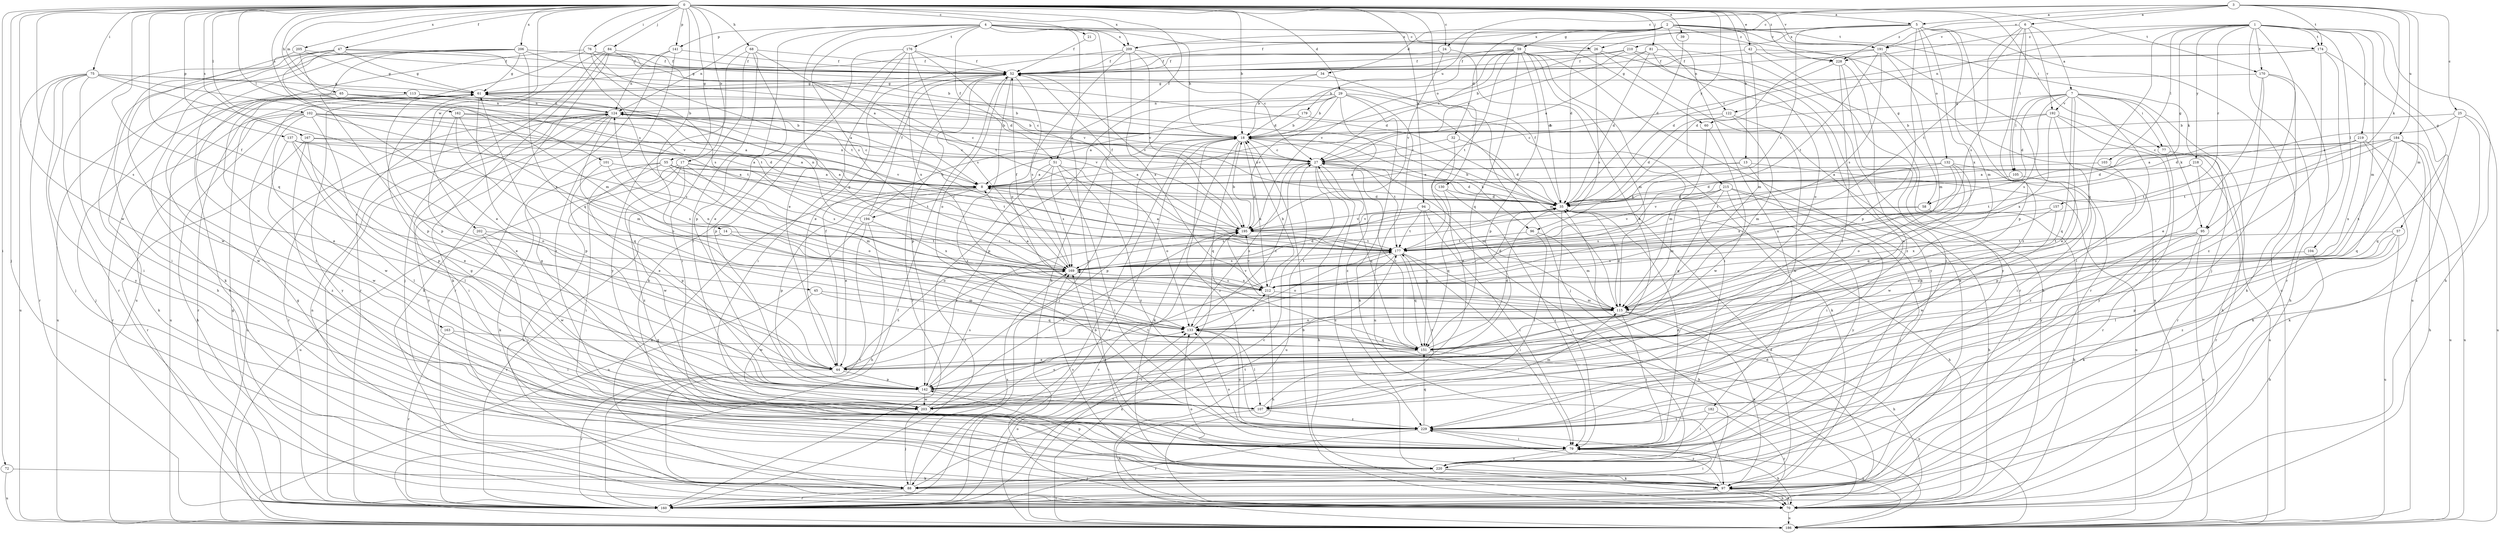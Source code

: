 strict digraph  {
0;
1;
2;
3;
4;
5;
6;
7;
8;
13;
14;
17;
18;
21;
24;
25;
26;
27;
29;
32;
34;
35;
39;
42;
44;
45;
47;
51;
52;
55;
57;
58;
59;
60;
61;
65;
68;
70;
72;
75;
76;
77;
79;
81;
84;
88;
94;
95;
96;
97;
101;
102;
103;
104;
105;
107;
113;
115;
122;
124;
130;
132;
133;
137;
141;
142;
151;
157;
160;
162;
163;
167;
169;
170;
174;
176;
177;
179;
182;
184;
186;
191;
192;
194;
195;
202;
203;
205;
206;
209;
210;
212;
215;
218;
219;
220;
228;
229;
0 -> 5  [label=a];
0 -> 13  [label=b];
0 -> 14  [label=b];
0 -> 17  [label=b];
0 -> 18  [label=b];
0 -> 21  [label=c];
0 -> 24  [label=c];
0 -> 29  [label=d];
0 -> 39  [label=e];
0 -> 42  [label=e];
0 -> 45  [label=f];
0 -> 47  [label=f];
0 -> 51  [label=f];
0 -> 55  [label=g];
0 -> 65  [label=h];
0 -> 68  [label=h];
0 -> 72  [label=i];
0 -> 75  [label=i];
0 -> 76  [label=i];
0 -> 77  [label=i];
0 -> 81  [label=j];
0 -> 84  [label=j];
0 -> 88  [label=j];
0 -> 94  [label=k];
0 -> 101  [label=l];
0 -> 102  [label=l];
0 -> 113  [label=m];
0 -> 130  [label=o];
0 -> 137  [label=p];
0 -> 141  [label=p];
0 -> 151  [label=q];
0 -> 162  [label=s];
0 -> 163  [label=s];
0 -> 167  [label=s];
0 -> 169  [label=s];
0 -> 170  [label=t];
0 -> 191  [label=v];
0 -> 202  [label=w];
0 -> 203  [label=w];
0 -> 205  [label=x];
0 -> 206  [label=x];
0 -> 209  [label=x];
0 -> 215  [label=y];
0 -> 228  [label=z];
1 -> 57  [label=g];
1 -> 58  [label=g];
1 -> 70  [label=h];
1 -> 88  [label=j];
1 -> 103  [label=l];
1 -> 104  [label=l];
1 -> 115  [label=m];
1 -> 122  [label=n];
1 -> 151  [label=q];
1 -> 157  [label=r];
1 -> 160  [label=r];
1 -> 170  [label=t];
1 -> 174  [label=t];
1 -> 218  [label=y];
1 -> 219  [label=y];
1 -> 228  [label=z];
2 -> 32  [label=d];
2 -> 34  [label=d];
2 -> 35  [label=d];
2 -> 58  [label=g];
2 -> 59  [label=g];
2 -> 95  [label=k];
2 -> 174  [label=t];
2 -> 179  [label=u];
2 -> 182  [label=u];
2 -> 191  [label=v];
2 -> 209  [label=x];
2 -> 228  [label=z];
3 -> 5  [label=a];
3 -> 6  [label=a];
3 -> 24  [label=c];
3 -> 25  [label=c];
3 -> 26  [label=c];
3 -> 95  [label=k];
3 -> 115  [label=m];
3 -> 174  [label=t];
3 -> 184  [label=u];
3 -> 191  [label=v];
4 -> 18  [label=b];
4 -> 26  [label=c];
4 -> 44  [label=e];
4 -> 51  [label=f];
4 -> 60  [label=g];
4 -> 70  [label=h];
4 -> 122  [label=n];
4 -> 124  [label=n];
4 -> 141  [label=p];
4 -> 142  [label=p];
4 -> 169  [label=s];
4 -> 176  [label=t];
4 -> 209  [label=x];
4 -> 220  [label=y];
5 -> 52  [label=f];
5 -> 115  [label=m];
5 -> 132  [label=o];
5 -> 142  [label=p];
5 -> 177  [label=t];
5 -> 186  [label=u];
5 -> 209  [label=x];
5 -> 210  [label=x];
5 -> 212  [label=x];
5 -> 228  [label=z];
5 -> 229  [label=z];
6 -> 7  [label=a];
6 -> 105  [label=l];
6 -> 142  [label=p];
6 -> 169  [label=s];
6 -> 177  [label=t];
6 -> 191  [label=v];
6 -> 192  [label=v];
7 -> 35  [label=d];
7 -> 44  [label=e];
7 -> 60  [label=g];
7 -> 70  [label=h];
7 -> 77  [label=i];
7 -> 95  [label=k];
7 -> 105  [label=l];
7 -> 107  [label=l];
7 -> 151  [label=q];
7 -> 169  [label=s];
7 -> 192  [label=v];
8 -> 35  [label=d];
8 -> 44  [label=e];
8 -> 124  [label=n];
8 -> 142  [label=p];
8 -> 194  [label=v];
13 -> 8  [label=a];
13 -> 79  [label=i];
13 -> 96  [label=k];
13 -> 186  [label=u];
14 -> 133  [label=o];
14 -> 160  [label=r];
14 -> 177  [label=t];
17 -> 8  [label=a];
17 -> 70  [label=h];
17 -> 115  [label=m];
17 -> 177  [label=t];
17 -> 186  [label=u];
17 -> 203  [label=w];
17 -> 229  [label=z];
18 -> 27  [label=c];
18 -> 96  [label=k];
18 -> 97  [label=k];
18 -> 142  [label=p];
18 -> 151  [label=q];
18 -> 160  [label=r];
18 -> 177  [label=t];
18 -> 212  [label=x];
18 -> 229  [label=z];
21 -> 52  [label=f];
24 -> 44  [label=e];
24 -> 52  [label=f];
24 -> 195  [label=v];
25 -> 18  [label=b];
25 -> 35  [label=d];
25 -> 151  [label=q];
25 -> 186  [label=u];
25 -> 229  [label=z];
26 -> 52  [label=f];
26 -> 61  [label=g];
26 -> 97  [label=k];
26 -> 160  [label=r];
26 -> 169  [label=s];
27 -> 8  [label=a];
27 -> 35  [label=d];
27 -> 70  [label=h];
27 -> 115  [label=m];
27 -> 124  [label=n];
27 -> 133  [label=o];
27 -> 151  [label=q];
27 -> 186  [label=u];
29 -> 18  [label=b];
29 -> 88  [label=j];
29 -> 97  [label=k];
29 -> 115  [label=m];
29 -> 124  [label=n];
29 -> 142  [label=p];
29 -> 186  [label=u];
29 -> 195  [label=v];
29 -> 229  [label=z];
32 -> 27  [label=c];
32 -> 35  [label=d];
32 -> 44  [label=e];
34 -> 18  [label=b];
34 -> 61  [label=g];
34 -> 88  [label=j];
35 -> 8  [label=a];
35 -> 18  [label=b];
35 -> 52  [label=f];
35 -> 70  [label=h];
35 -> 79  [label=i];
35 -> 124  [label=n];
35 -> 169  [label=s];
35 -> 195  [label=v];
39 -> 35  [label=d];
42 -> 52  [label=f];
42 -> 115  [label=m];
42 -> 186  [label=u];
42 -> 220  [label=y];
44 -> 52  [label=f];
44 -> 142  [label=p];
44 -> 160  [label=r];
44 -> 169  [label=s];
44 -> 195  [label=v];
45 -> 115  [label=m];
45 -> 151  [label=q];
45 -> 203  [label=w];
47 -> 35  [label=d];
47 -> 44  [label=e];
47 -> 52  [label=f];
47 -> 61  [label=g];
47 -> 70  [label=h];
47 -> 79  [label=i];
47 -> 160  [label=r];
51 -> 8  [label=a];
51 -> 79  [label=i];
51 -> 133  [label=o];
51 -> 160  [label=r];
51 -> 169  [label=s];
51 -> 229  [label=z];
52 -> 61  [label=g];
52 -> 133  [label=o];
52 -> 142  [label=p];
52 -> 160  [label=r];
52 -> 169  [label=s];
52 -> 195  [label=v];
52 -> 229  [label=z];
55 -> 8  [label=a];
55 -> 79  [label=i];
55 -> 97  [label=k];
55 -> 133  [label=o];
55 -> 142  [label=p];
55 -> 169  [label=s];
55 -> 177  [label=t];
57 -> 107  [label=l];
57 -> 142  [label=p];
57 -> 177  [label=t];
57 -> 186  [label=u];
57 -> 229  [label=z];
58 -> 70  [label=h];
58 -> 169  [label=s];
58 -> 195  [label=v];
59 -> 18  [label=b];
59 -> 27  [label=c];
59 -> 35  [label=d];
59 -> 52  [label=f];
59 -> 79  [label=i];
59 -> 97  [label=k];
59 -> 115  [label=m];
59 -> 142  [label=p];
59 -> 151  [label=q];
59 -> 177  [label=t];
59 -> 195  [label=v];
60 -> 115  [label=m];
60 -> 203  [label=w];
61 -> 124  [label=n];
61 -> 142  [label=p];
61 -> 160  [label=r];
61 -> 186  [label=u];
61 -> 195  [label=v];
61 -> 220  [label=y];
65 -> 27  [label=c];
65 -> 44  [label=e];
65 -> 124  [label=n];
65 -> 177  [label=t];
65 -> 203  [label=w];
68 -> 8  [label=a];
68 -> 44  [label=e];
68 -> 52  [label=f];
68 -> 79  [label=i];
68 -> 107  [label=l];
68 -> 220  [label=y];
70 -> 18  [label=b];
70 -> 97  [label=k];
70 -> 186  [label=u];
72 -> 97  [label=k];
72 -> 186  [label=u];
75 -> 61  [label=g];
75 -> 79  [label=i];
75 -> 88  [label=j];
75 -> 160  [label=r];
75 -> 177  [label=t];
75 -> 186  [label=u];
75 -> 195  [label=v];
75 -> 212  [label=x];
75 -> 220  [label=y];
76 -> 35  [label=d];
76 -> 52  [label=f];
76 -> 79  [label=i];
76 -> 142  [label=p];
76 -> 169  [label=s];
76 -> 177  [label=t];
77 -> 160  [label=r];
77 -> 186  [label=u];
79 -> 35  [label=d];
79 -> 70  [label=h];
79 -> 133  [label=o];
79 -> 169  [label=s];
79 -> 220  [label=y];
81 -> 8  [label=a];
81 -> 35  [label=d];
81 -> 52  [label=f];
81 -> 70  [label=h];
81 -> 220  [label=y];
84 -> 52  [label=f];
84 -> 70  [label=h];
84 -> 88  [label=j];
84 -> 97  [label=k];
84 -> 160  [label=r];
84 -> 177  [label=t];
88 -> 8  [label=a];
88 -> 79  [label=i];
88 -> 124  [label=n];
88 -> 160  [label=r];
88 -> 169  [label=s];
88 -> 177  [label=t];
94 -> 79  [label=i];
94 -> 151  [label=q];
94 -> 177  [label=t];
94 -> 195  [label=v];
94 -> 220  [label=y];
95 -> 79  [label=i];
95 -> 97  [label=k];
95 -> 133  [label=o];
95 -> 177  [label=t];
95 -> 186  [label=u];
96 -> 107  [label=l];
96 -> 115  [label=m];
96 -> 177  [label=t];
97 -> 35  [label=d];
97 -> 61  [label=g];
97 -> 70  [label=h];
97 -> 133  [label=o];
97 -> 160  [label=r];
97 -> 229  [label=z];
101 -> 8  [label=a];
101 -> 44  [label=e];
101 -> 169  [label=s];
102 -> 18  [label=b];
102 -> 27  [label=c];
102 -> 35  [label=d];
102 -> 70  [label=h];
102 -> 97  [label=k];
102 -> 142  [label=p];
102 -> 160  [label=r];
102 -> 169  [label=s];
102 -> 203  [label=w];
103 -> 8  [label=a];
103 -> 142  [label=p];
104 -> 70  [label=h];
104 -> 169  [label=s];
105 -> 35  [label=d];
105 -> 203  [label=w];
107 -> 61  [label=g];
107 -> 70  [label=h];
107 -> 115  [label=m];
107 -> 177  [label=t];
107 -> 229  [label=z];
113 -> 8  [label=a];
113 -> 18  [label=b];
113 -> 88  [label=j];
113 -> 124  [label=n];
113 -> 186  [label=u];
115 -> 35  [label=d];
115 -> 70  [label=h];
115 -> 79  [label=i];
115 -> 97  [label=k];
115 -> 124  [label=n];
115 -> 133  [label=o];
115 -> 195  [label=v];
122 -> 18  [label=b];
122 -> 35  [label=d];
122 -> 115  [label=m];
122 -> 203  [label=w];
124 -> 18  [label=b];
124 -> 79  [label=i];
124 -> 133  [label=o];
124 -> 160  [label=r];
124 -> 186  [label=u];
124 -> 195  [label=v];
124 -> 220  [label=y];
130 -> 35  [label=d];
130 -> 79  [label=i];
130 -> 151  [label=q];
132 -> 8  [label=a];
132 -> 133  [label=o];
132 -> 151  [label=q];
132 -> 177  [label=t];
132 -> 212  [label=x];
132 -> 220  [label=y];
133 -> 27  [label=c];
133 -> 107  [label=l];
133 -> 151  [label=q];
137 -> 8  [label=a];
137 -> 27  [label=c];
137 -> 44  [label=e];
137 -> 107  [label=l];
137 -> 133  [label=o];
137 -> 203  [label=w];
141 -> 52  [label=f];
141 -> 124  [label=n];
141 -> 160  [label=r];
141 -> 229  [label=z];
142 -> 107  [label=l];
142 -> 169  [label=s];
142 -> 203  [label=w];
151 -> 27  [label=c];
151 -> 35  [label=d];
151 -> 44  [label=e];
151 -> 186  [label=u];
157 -> 195  [label=v];
157 -> 203  [label=w];
157 -> 212  [label=x];
160 -> 18  [label=b];
160 -> 27  [label=c];
160 -> 35  [label=d];
160 -> 61  [label=g];
160 -> 124  [label=n];
160 -> 195  [label=v];
162 -> 8  [label=a];
162 -> 18  [label=b];
162 -> 44  [label=e];
162 -> 115  [label=m];
162 -> 151  [label=q];
163 -> 107  [label=l];
163 -> 151  [label=q];
163 -> 160  [label=r];
167 -> 8  [label=a];
167 -> 27  [label=c];
167 -> 107  [label=l];
167 -> 160  [label=r];
167 -> 229  [label=z];
169 -> 35  [label=d];
169 -> 52  [label=f];
169 -> 61  [label=g];
169 -> 177  [label=t];
169 -> 212  [label=x];
170 -> 44  [label=e];
170 -> 61  [label=g];
170 -> 70  [label=h];
170 -> 97  [label=k];
170 -> 229  [label=z];
174 -> 27  [label=c];
174 -> 52  [label=f];
174 -> 79  [label=i];
174 -> 186  [label=u];
174 -> 229  [label=z];
176 -> 52  [label=f];
176 -> 79  [label=i];
176 -> 97  [label=k];
176 -> 142  [label=p];
176 -> 169  [label=s];
176 -> 195  [label=v];
176 -> 212  [label=x];
177 -> 8  [label=a];
177 -> 44  [label=e];
177 -> 70  [label=h];
177 -> 79  [label=i];
177 -> 133  [label=o];
177 -> 151  [label=q];
177 -> 169  [label=s];
179 -> 8  [label=a];
179 -> 18  [label=b];
179 -> 97  [label=k];
182 -> 79  [label=i];
182 -> 160  [label=r];
182 -> 229  [label=z];
184 -> 8  [label=a];
184 -> 27  [label=c];
184 -> 70  [label=h];
184 -> 97  [label=k];
184 -> 151  [label=q];
184 -> 177  [label=t];
184 -> 186  [label=u];
184 -> 212  [label=x];
186 -> 52  [label=f];
186 -> 133  [label=o];
186 -> 195  [label=v];
186 -> 212  [label=x];
191 -> 35  [label=d];
191 -> 52  [label=f];
191 -> 115  [label=m];
191 -> 160  [label=r];
191 -> 169  [label=s];
191 -> 177  [label=t];
192 -> 18  [label=b];
192 -> 27  [label=c];
192 -> 79  [label=i];
192 -> 160  [label=r];
192 -> 212  [label=x];
192 -> 220  [label=y];
194 -> 18  [label=b];
194 -> 52  [label=f];
194 -> 70  [label=h];
194 -> 124  [label=n];
194 -> 160  [label=r];
194 -> 186  [label=u];
194 -> 212  [label=x];
195 -> 18  [label=b];
195 -> 52  [label=f];
195 -> 177  [label=t];
202 -> 79  [label=i];
202 -> 177  [label=t];
202 -> 203  [label=w];
203 -> 88  [label=j];
203 -> 133  [label=o];
203 -> 177  [label=t];
203 -> 195  [label=v];
205 -> 52  [label=f];
205 -> 61  [label=g];
205 -> 115  [label=m];
205 -> 203  [label=w];
206 -> 18  [label=b];
206 -> 35  [label=d];
206 -> 52  [label=f];
206 -> 61  [label=g];
206 -> 70  [label=h];
206 -> 97  [label=k];
206 -> 142  [label=p];
206 -> 151  [label=q];
206 -> 186  [label=u];
209 -> 27  [label=c];
209 -> 44  [label=e];
209 -> 52  [label=f];
209 -> 133  [label=o];
209 -> 195  [label=v];
209 -> 212  [label=x];
210 -> 18  [label=b];
210 -> 27  [label=c];
210 -> 52  [label=f];
210 -> 133  [label=o];
210 -> 203  [label=w];
212 -> 8  [label=a];
212 -> 18  [label=b];
212 -> 35  [label=d];
212 -> 70  [label=h];
212 -> 115  [label=m];
212 -> 169  [label=s];
212 -> 195  [label=v];
215 -> 35  [label=d];
215 -> 70  [label=h];
215 -> 88  [label=j];
215 -> 115  [label=m];
215 -> 151  [label=q];
215 -> 195  [label=v];
215 -> 220  [label=y];
218 -> 8  [label=a];
218 -> 160  [label=r];
218 -> 177  [label=t];
218 -> 229  [label=z];
219 -> 27  [label=c];
219 -> 35  [label=d];
219 -> 97  [label=k];
219 -> 177  [label=t];
219 -> 186  [label=u];
219 -> 212  [label=x];
220 -> 27  [label=c];
220 -> 70  [label=h];
220 -> 88  [label=j];
220 -> 97  [label=k];
220 -> 142  [label=p];
220 -> 169  [label=s];
228 -> 35  [label=d];
228 -> 79  [label=i];
228 -> 107  [label=l];
228 -> 229  [label=z];
229 -> 61  [label=g];
229 -> 79  [label=i];
229 -> 133  [label=o];
229 -> 151  [label=q];
229 -> 160  [label=r];
229 -> 186  [label=u];
}
